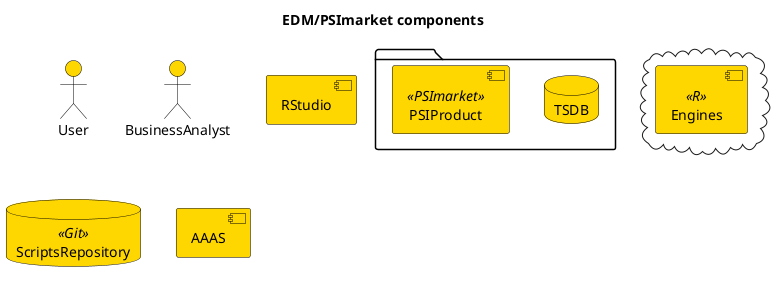 @startuml
skinparam componentStyle uml2

title EDM/PSImarket components

actor User
actor BusinessAnalyst as BA
package {
    database TSDB as tsdb
    component PSIProduct as PSI <<PSImarket>>
}
component RStudio as rstdio
database ScriptsRepository as scripts <<Git>>
component AAAS as 3as
cloud {
    component Engines as engine <<R>>
}

' No point in providing AIORAE components - it is far from beeing fided.
' TOOD draw components based on original image and add narration.

skinparam actor {
  BorderColor black
  BackgroundColor gold
  ArrowColor black
}
skinparam component {
  BorderColor black
  BackgroundColor gold
  ArrowColor black
}
skinparam database {
  BorderColor black
  BackgroundColor gold
  ArrowColor black
}
@enduml